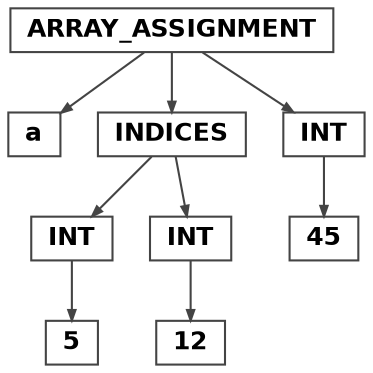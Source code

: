 digraph {

	ordering=out;
	ranksep=.4;
  margin=0;
	bgcolor="white"; node [shape=box, fixedsize=false, fontsize=12, fontname="Helvetica-bold", fontcolor="black"
		width=.25, height=.25, color="#444444", fillcolor="white", style="filled, solid"];
	edge [arrowsize=.5, color="#444444"]

  n2 [label="ARRAY_ASSIGNMENT"];
  n2 [label="ARRAY_ASSIGNMENT"];
  n3 [label="a"];
  n4 [label="INDICES"];
  n4 [label="INDICES"];
  n5 [label="INT"];
  n5 [label="INT"];
  n6 [label="5"];
  n7 [label="INT"];
  n7 [label="INT"];
  n8 [label="12"];
  n9 [label="INT"];
  n9 [label="INT"];
  n10 [label="45"];

  n2 -> n3 // "ARRAY_ASSIGNMENT" -> "a"
  n2 -> n4 // "ARRAY_ASSIGNMENT" -> "INDICES"
  n4 -> n5 // "INDICES" -> "INT"
  n5 -> n6 // "INT" -> "5"
  n4 -> n7 // "INDICES" -> "INT"
  n7 -> n8 // "INT" -> "12"
  n2 -> n9 // "ARRAY_ASSIGNMENT" -> "INT"
  n9 -> n10 // "INT" -> "45"

}
